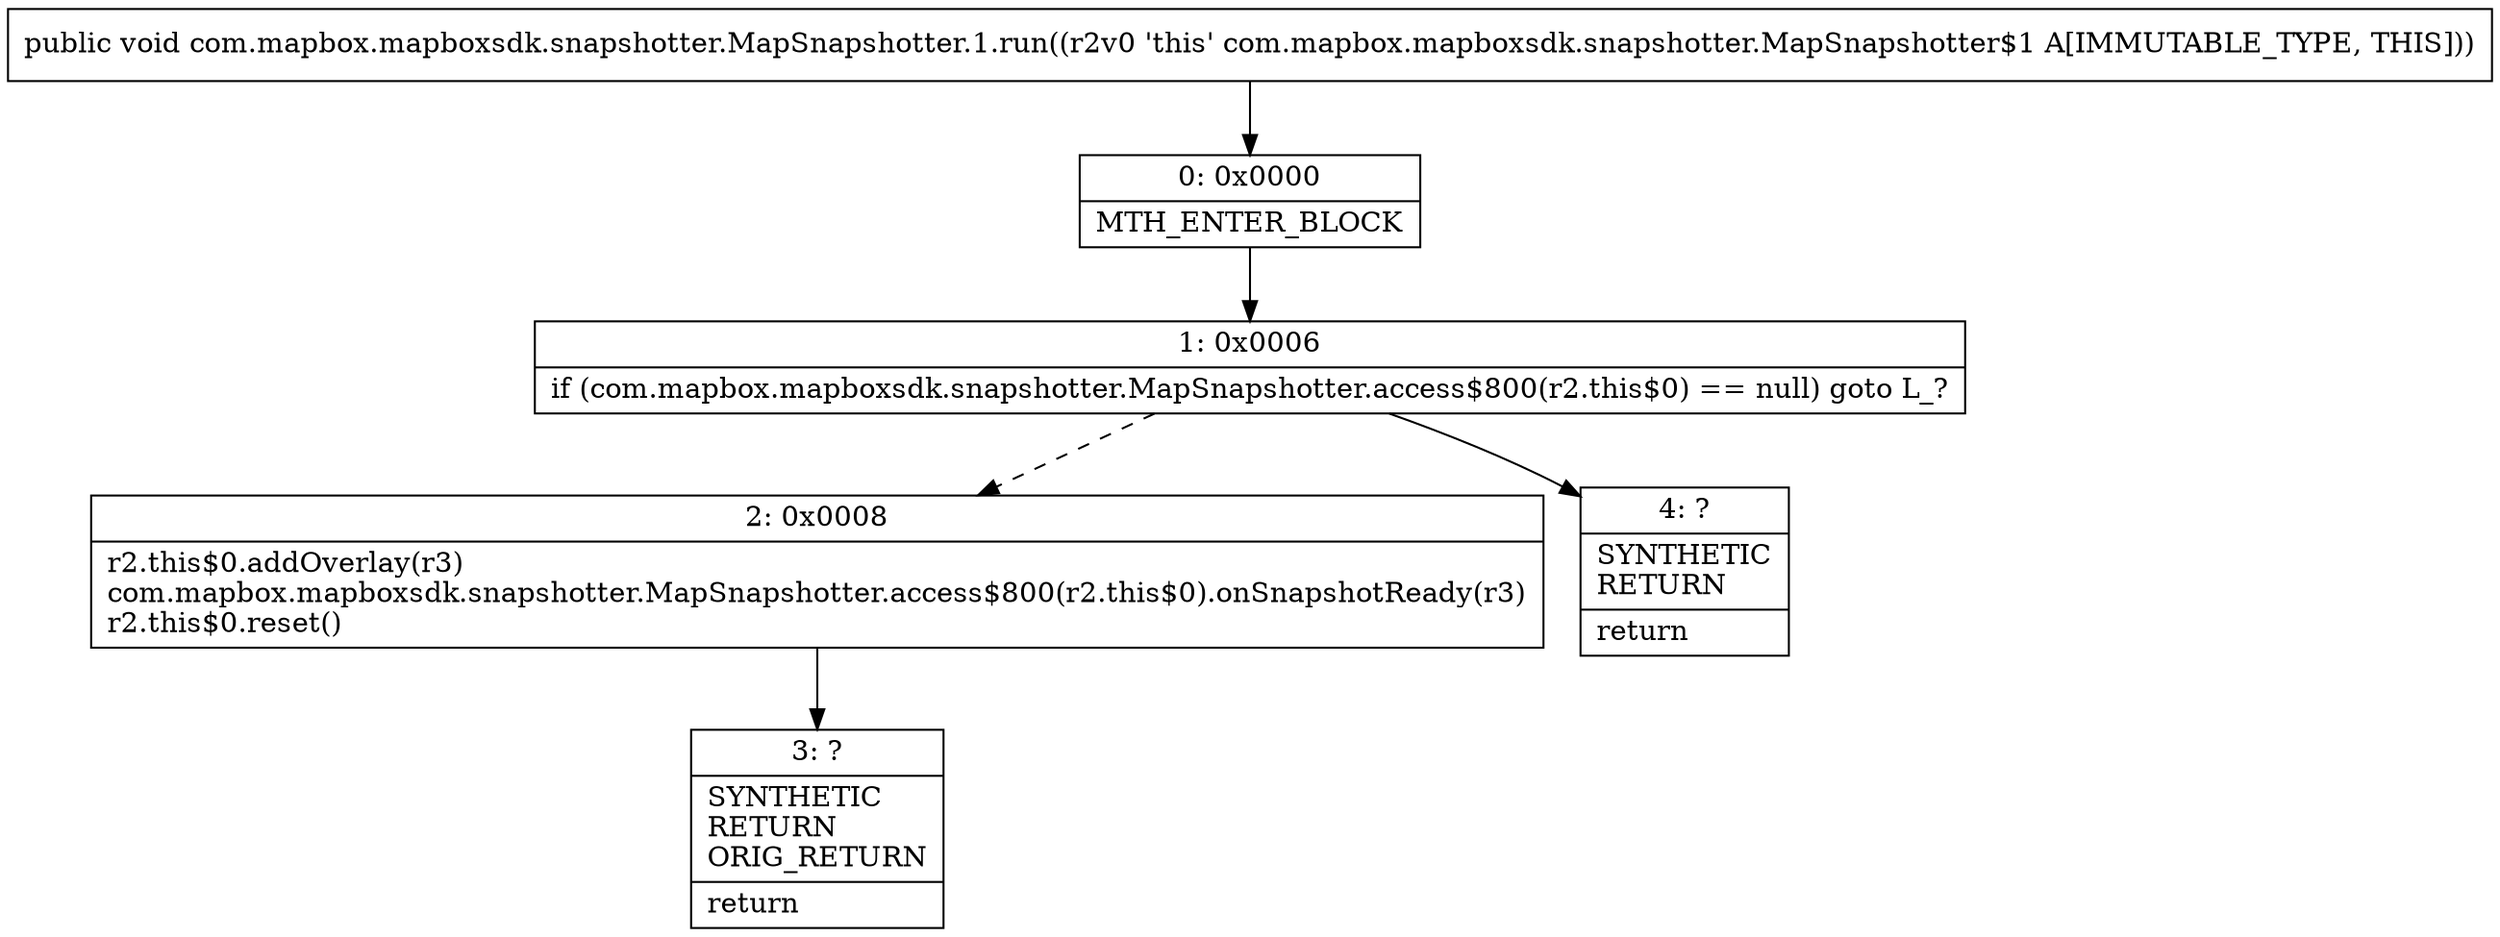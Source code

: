 digraph "CFG forcom.mapbox.mapboxsdk.snapshotter.MapSnapshotter.1.run()V" {
Node_0 [shape=record,label="{0\:\ 0x0000|MTH_ENTER_BLOCK\l}"];
Node_1 [shape=record,label="{1\:\ 0x0006|if (com.mapbox.mapboxsdk.snapshotter.MapSnapshotter.access$800(r2.this$0) == null) goto L_?\l}"];
Node_2 [shape=record,label="{2\:\ 0x0008|r2.this$0.addOverlay(r3)\lcom.mapbox.mapboxsdk.snapshotter.MapSnapshotter.access$800(r2.this$0).onSnapshotReady(r3)\lr2.this$0.reset()\l}"];
Node_3 [shape=record,label="{3\:\ ?|SYNTHETIC\lRETURN\lORIG_RETURN\l|return\l}"];
Node_4 [shape=record,label="{4\:\ ?|SYNTHETIC\lRETURN\l|return\l}"];
MethodNode[shape=record,label="{public void com.mapbox.mapboxsdk.snapshotter.MapSnapshotter.1.run((r2v0 'this' com.mapbox.mapboxsdk.snapshotter.MapSnapshotter$1 A[IMMUTABLE_TYPE, THIS])) }"];
MethodNode -> Node_0;
Node_0 -> Node_1;
Node_1 -> Node_2[style=dashed];
Node_1 -> Node_4;
Node_2 -> Node_3;
}

